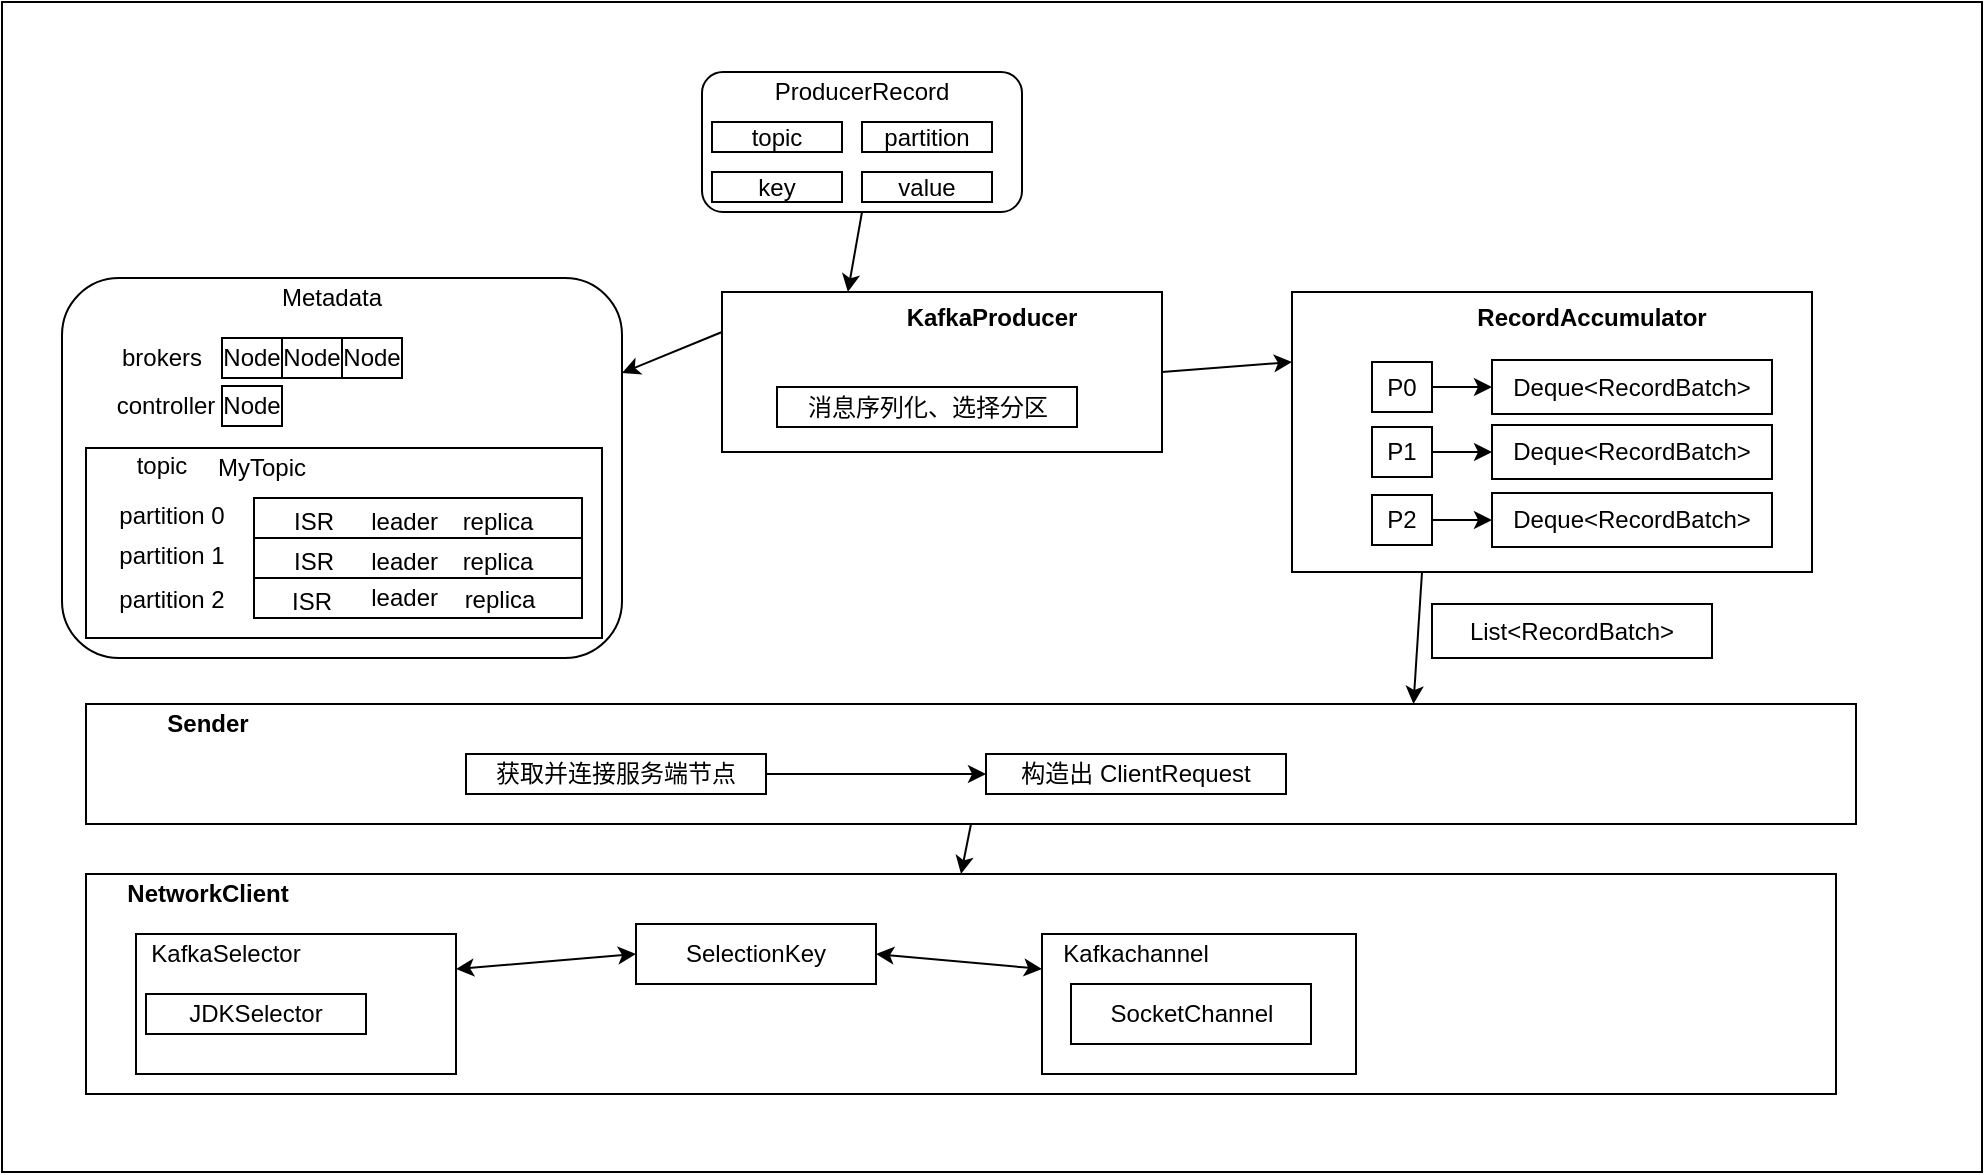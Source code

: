<mxfile version="20.7.4" type="github">
  <diagram id="c-ZiDP76YGCTGs694rVp" name="Producer">
    <mxGraphModel dx="2117" dy="1771" grid="1" gridSize="10" guides="1" tooltips="1" connect="1" arrows="1" fold="1" page="1" pageScale="1" pageWidth="827" pageHeight="1169" math="0" shadow="0">
      <root>
        <mxCell id="0" />
        <mxCell id="1" parent="0" />
        <mxCell id="AODso3d17E0ccuLv2q-S-21" value="" style="rounded=0;whiteSpace=wrap;html=1;" parent="1" vertex="1">
          <mxGeometry x="-330" y="-75" width="990" height="585" as="geometry" />
        </mxCell>
        <mxCell id="VHj0I78YaaIwX5K1_NTm-5" value="" style="rounded=1;whiteSpace=wrap;html=1;" parent="1" vertex="1">
          <mxGeometry x="-300" y="63" width="280" height="190" as="geometry" />
        </mxCell>
        <mxCell id="VHj0I78YaaIwX5K1_NTm-33" value="" style="rounded=0;whiteSpace=wrap;html=1;" parent="1" vertex="1">
          <mxGeometry x="-288" y="148" width="258" height="95" as="geometry" />
        </mxCell>
        <mxCell id="goH0uiZRZ-OZr7PwWCnZ-1" value="" style="rounded=0;whiteSpace=wrap;html=1;" parent="1" vertex="1">
          <mxGeometry x="30" y="70" width="220" height="80" as="geometry" />
        </mxCell>
        <mxCell id="goH0uiZRZ-OZr7PwWCnZ-2" value="" style="endArrow=classic;html=1;exitX=0.5;exitY=1;exitDx=0;exitDy=0;entryX=0.286;entryY=0;entryDx=0;entryDy=0;entryPerimeter=0;" parent="1" source="goH0uiZRZ-OZr7PwWCnZ-5" target="goH0uiZRZ-OZr7PwWCnZ-1" edge="1">
          <mxGeometry width="50" height="50" relative="1" as="geometry">
            <mxPoint x="140" y="50" as="sourcePoint" />
            <mxPoint x="140" y="70" as="targetPoint" />
          </mxGeometry>
        </mxCell>
        <mxCell id="goH0uiZRZ-OZr7PwWCnZ-3" value="&lt;b&gt;KafkaProducer&lt;/b&gt;" style="text;html=1;strokeColor=none;fillColor=none;align=center;verticalAlign=middle;whiteSpace=wrap;rounded=0;" parent="1" vertex="1">
          <mxGeometry x="145" y="73" width="40" height="20" as="geometry" />
        </mxCell>
        <mxCell id="goH0uiZRZ-OZr7PwWCnZ-5" value="" style="rounded=1;whiteSpace=wrap;html=1;" parent="1" vertex="1">
          <mxGeometry x="20" y="-40" width="160" height="70" as="geometry" />
        </mxCell>
        <mxCell id="goH0uiZRZ-OZr7PwWCnZ-6" value="ProducerRecord" style="text;html=1;strokeColor=none;fillColor=none;align=center;verticalAlign=middle;whiteSpace=wrap;rounded=0;" parent="1" vertex="1">
          <mxGeometry x="80" y="-40" width="40" height="20" as="geometry" />
        </mxCell>
        <mxCell id="goH0uiZRZ-OZr7PwWCnZ-8" value="topic" style="rounded=0;whiteSpace=wrap;html=1;" parent="1" vertex="1">
          <mxGeometry x="25" y="-15" width="65" height="15" as="geometry" />
        </mxCell>
        <mxCell id="goH0uiZRZ-OZr7PwWCnZ-10" value="partition" style="rounded=0;whiteSpace=wrap;html=1;" parent="1" vertex="1">
          <mxGeometry x="100" y="-15" width="65" height="15" as="geometry" />
        </mxCell>
        <mxCell id="goH0uiZRZ-OZr7PwWCnZ-11" value="key" style="rounded=0;whiteSpace=wrap;html=1;" parent="1" vertex="1">
          <mxGeometry x="25" y="10" width="65" height="15" as="geometry" />
        </mxCell>
        <mxCell id="goH0uiZRZ-OZr7PwWCnZ-13" value="value" style="rounded=0;whiteSpace=wrap;html=1;" parent="1" vertex="1">
          <mxGeometry x="100" y="10" width="65" height="15" as="geometry" />
        </mxCell>
        <mxCell id="goH0uiZRZ-OZr7PwWCnZ-15" value="" style="rounded=0;whiteSpace=wrap;html=1;" parent="1" vertex="1">
          <mxGeometry x="315" y="70" width="260" height="140" as="geometry" />
        </mxCell>
        <mxCell id="goH0uiZRZ-OZr7PwWCnZ-16" value="&lt;b&gt;RecordAccumulator&lt;/b&gt;" style="text;html=1;strokeColor=none;fillColor=none;align=center;verticalAlign=middle;whiteSpace=wrap;rounded=0;" parent="1" vertex="1">
          <mxGeometry x="445" y="73" width="40" height="20" as="geometry" />
        </mxCell>
        <mxCell id="VHj0I78YaaIwX5K1_NTm-4" value="Metadata" style="text;html=1;strokeColor=none;fillColor=none;align=center;verticalAlign=middle;whiteSpace=wrap;rounded=0;" parent="1" vertex="1">
          <mxGeometry x="-185" y="63" width="40" height="20" as="geometry" />
        </mxCell>
        <mxCell id="VHj0I78YaaIwX5K1_NTm-6" value="Node" style="rounded=0;whiteSpace=wrap;html=1;" parent="1" vertex="1">
          <mxGeometry x="-220" y="93" width="30" height="20" as="geometry" />
        </mxCell>
        <mxCell id="VHj0I78YaaIwX5K1_NTm-7" value="" style="rounded=0;whiteSpace=wrap;html=1;" parent="1" vertex="1">
          <mxGeometry x="-204" y="173" width="164" height="20" as="geometry" />
        </mxCell>
        <mxCell id="VHj0I78YaaIwX5K1_NTm-8" value="brokers" style="text;html=1;strokeColor=none;fillColor=none;align=center;verticalAlign=middle;whiteSpace=wrap;rounded=0;" parent="1" vertex="1">
          <mxGeometry x="-270" y="93" width="40" height="20" as="geometry" />
        </mxCell>
        <mxCell id="VHj0I78YaaIwX5K1_NTm-9" value="&lt;span style=&quot;white-space: normal&quot;&gt;Node&lt;/span&gt;" style="rounded=0;whiteSpace=wrap;html=1;" parent="1" vertex="1">
          <mxGeometry x="-190" y="93" width="30" height="20" as="geometry" />
        </mxCell>
        <mxCell id="VHj0I78YaaIwX5K1_NTm-10" value="&lt;span style=&quot;white-space: normal&quot;&gt;Node&lt;/span&gt;" style="rounded=0;whiteSpace=wrap;html=1;" parent="1" vertex="1">
          <mxGeometry x="-160" y="93" width="30" height="20" as="geometry" />
        </mxCell>
        <mxCell id="VHj0I78YaaIwX5K1_NTm-12" value="&lt;span style=&quot;white-space: normal&quot;&gt;Node&lt;/span&gt;" style="rounded=0;whiteSpace=wrap;html=1;" parent="1" vertex="1">
          <mxGeometry x="-220" y="117" width="30" height="20" as="geometry" />
        </mxCell>
        <mxCell id="VHj0I78YaaIwX5K1_NTm-13" value="controller" style="text;html=1;strokeColor=none;fillColor=none;align=center;verticalAlign=middle;whiteSpace=wrap;rounded=0;" parent="1" vertex="1">
          <mxGeometry x="-268" y="117" width="40" height="20" as="geometry" />
        </mxCell>
        <mxCell id="VHj0I78YaaIwX5K1_NTm-16" value="topic" style="text;html=1;strokeColor=none;fillColor=none;align=center;verticalAlign=middle;whiteSpace=wrap;rounded=0;" parent="1" vertex="1">
          <mxGeometry x="-270" y="147" width="40" height="20" as="geometry" />
        </mxCell>
        <mxCell id="VHj0I78YaaIwX5K1_NTm-17" value="MyTopic" style="text;html=1;strokeColor=none;fillColor=none;align=center;verticalAlign=middle;whiteSpace=wrap;rounded=0;" parent="1" vertex="1">
          <mxGeometry x="-220" y="148" width="40" height="20" as="geometry" />
        </mxCell>
        <mxCell id="VHj0I78YaaIwX5K1_NTm-19" value="partition 0" style="text;html=1;strokeColor=none;fillColor=none;align=center;verticalAlign=middle;whiteSpace=wrap;rounded=0;" parent="1" vertex="1">
          <mxGeometry x="-275" y="171.5" width="60" height="20" as="geometry" />
        </mxCell>
        <mxCell id="VHj0I78YaaIwX5K1_NTm-20" value="leader&amp;nbsp;" style="text;html=1;strokeColor=none;fillColor=none;align=center;verticalAlign=middle;whiteSpace=wrap;rounded=0;" parent="1" vertex="1">
          <mxGeometry x="-152" y="175" width="50" height="19" as="geometry" />
        </mxCell>
        <mxCell id="VHj0I78YaaIwX5K1_NTm-21" value="ISR" style="text;html=1;strokeColor=none;fillColor=none;align=center;verticalAlign=middle;whiteSpace=wrap;rounded=0;" parent="1" vertex="1">
          <mxGeometry x="-195" y="176" width="42" height="18" as="geometry" />
        </mxCell>
        <mxCell id="VHj0I78YaaIwX5K1_NTm-22" value="replica" style="text;html=1;strokeColor=none;fillColor=none;align=center;verticalAlign=middle;whiteSpace=wrap;rounded=0;" parent="1" vertex="1">
          <mxGeometry x="-102" y="176" width="40" height="17" as="geometry" />
        </mxCell>
        <mxCell id="VHj0I78YaaIwX5K1_NTm-23" value="" style="rounded=0;whiteSpace=wrap;html=1;" parent="1" vertex="1">
          <mxGeometry x="-204" y="193" width="164" height="20" as="geometry" />
        </mxCell>
        <mxCell id="VHj0I78YaaIwX5K1_NTm-24" value="partition 1" style="text;html=1;strokeColor=none;fillColor=none;align=center;verticalAlign=middle;whiteSpace=wrap;rounded=0;" parent="1" vertex="1">
          <mxGeometry x="-275" y="191.5" width="60" height="20" as="geometry" />
        </mxCell>
        <mxCell id="VHj0I78YaaIwX5K1_NTm-25" value="leader&amp;nbsp;" style="text;html=1;strokeColor=none;fillColor=none;align=center;verticalAlign=middle;whiteSpace=wrap;rounded=0;" parent="1" vertex="1">
          <mxGeometry x="-152" y="195" width="50" height="19" as="geometry" />
        </mxCell>
        <mxCell id="VHj0I78YaaIwX5K1_NTm-26" value="ISR" style="text;html=1;strokeColor=none;fillColor=none;align=center;verticalAlign=middle;whiteSpace=wrap;rounded=0;" parent="1" vertex="1">
          <mxGeometry x="-195" y="196" width="42" height="18" as="geometry" />
        </mxCell>
        <mxCell id="VHj0I78YaaIwX5K1_NTm-27" value="replica" style="text;html=1;strokeColor=none;fillColor=none;align=center;verticalAlign=middle;whiteSpace=wrap;rounded=0;" parent="1" vertex="1">
          <mxGeometry x="-102" y="196" width="40" height="17" as="geometry" />
        </mxCell>
        <mxCell id="VHj0I78YaaIwX5K1_NTm-28" value="" style="rounded=0;whiteSpace=wrap;html=1;" parent="1" vertex="1">
          <mxGeometry x="-204" y="213" width="164" height="20" as="geometry" />
        </mxCell>
        <mxCell id="VHj0I78YaaIwX5K1_NTm-29" value="partition 2" style="text;html=1;strokeColor=none;fillColor=none;align=center;verticalAlign=middle;whiteSpace=wrap;rounded=0;" parent="1" vertex="1">
          <mxGeometry x="-275" y="213.5" width="60" height="20" as="geometry" />
        </mxCell>
        <mxCell id="VHj0I78YaaIwX5K1_NTm-30" value="replica" style="text;html=1;strokeColor=none;fillColor=none;align=center;verticalAlign=middle;whiteSpace=wrap;rounded=0;" parent="1" vertex="1">
          <mxGeometry x="-101" y="215" width="40" height="17" as="geometry" />
        </mxCell>
        <mxCell id="VHj0I78YaaIwX5K1_NTm-31" value="ISR" style="text;html=1;strokeColor=none;fillColor=none;align=center;verticalAlign=middle;whiteSpace=wrap;rounded=0;" parent="1" vertex="1">
          <mxGeometry x="-196" y="216" width="42" height="18" as="geometry" />
        </mxCell>
        <mxCell id="VHj0I78YaaIwX5K1_NTm-32" value="leader&amp;nbsp;" style="text;html=1;strokeColor=none;fillColor=none;align=center;verticalAlign=middle;whiteSpace=wrap;rounded=0;" parent="1" vertex="1">
          <mxGeometry x="-152" y="213" width="50" height="19" as="geometry" />
        </mxCell>
        <mxCell id="VHj0I78YaaIwX5K1_NTm-34" value="" style="endArrow=classic;html=1;exitX=0;exitY=0.25;exitDx=0;exitDy=0;entryX=1;entryY=0.25;entryDx=0;entryDy=0;" parent="1" source="goH0uiZRZ-OZr7PwWCnZ-1" target="VHj0I78YaaIwX5K1_NTm-5" edge="1">
          <mxGeometry width="50" height="50" relative="1" as="geometry">
            <mxPoint x="20" y="110" as="sourcePoint" />
            <mxPoint x="70" y="60" as="targetPoint" />
          </mxGeometry>
        </mxCell>
        <mxCell id="VHj0I78YaaIwX5K1_NTm-35" value="消息序列化、选择分区" style="rounded=0;whiteSpace=wrap;html=1;" parent="1" vertex="1">
          <mxGeometry x="57.5" y="117.5" width="150" height="20" as="geometry" />
        </mxCell>
        <mxCell id="VHj0I78YaaIwX5K1_NTm-37" value="P0" style="rounded=0;whiteSpace=wrap;html=1;" parent="1" vertex="1">
          <mxGeometry x="355" y="105" width="30" height="25" as="geometry" />
        </mxCell>
        <mxCell id="VHj0I78YaaIwX5K1_NTm-38" value="&lt;span style=&quot;white-space: normal&quot;&gt;Deque&amp;lt;RecordBatch&amp;gt;&lt;/span&gt;" style="rounded=0;whiteSpace=wrap;html=1;" parent="1" vertex="1">
          <mxGeometry x="415" y="104" width="140" height="27" as="geometry" />
        </mxCell>
        <mxCell id="VHj0I78YaaIwX5K1_NTm-41" value="" style="endArrow=classic;html=1;exitX=1;exitY=0.5;exitDx=0;exitDy=0;entryX=0;entryY=0.5;entryDx=0;entryDy=0;" parent="1" source="VHj0I78YaaIwX5K1_NTm-37" target="VHj0I78YaaIwX5K1_NTm-38" edge="1">
          <mxGeometry width="50" height="50" relative="1" as="geometry">
            <mxPoint x="425" y="120" as="sourcePoint" />
            <mxPoint x="475" y="70" as="targetPoint" />
          </mxGeometry>
        </mxCell>
        <mxCell id="VHj0I78YaaIwX5K1_NTm-42" value="P1" style="rounded=0;whiteSpace=wrap;html=1;" parent="1" vertex="1">
          <mxGeometry x="355" y="137.5" width="30" height="25" as="geometry" />
        </mxCell>
        <mxCell id="VHj0I78YaaIwX5K1_NTm-43" value="&lt;span style=&quot;white-space: normal&quot;&gt;Deque&amp;lt;RecordBatch&amp;gt;&lt;/span&gt;" style="rounded=0;whiteSpace=wrap;html=1;" parent="1" vertex="1">
          <mxGeometry x="415" y="136.5" width="140" height="27" as="geometry" />
        </mxCell>
        <mxCell id="VHj0I78YaaIwX5K1_NTm-44" value="" style="endArrow=classic;html=1;exitX=1;exitY=0.5;exitDx=0;exitDy=0;entryX=0;entryY=0.5;entryDx=0;entryDy=0;" parent="1" source="VHj0I78YaaIwX5K1_NTm-42" target="VHj0I78YaaIwX5K1_NTm-43" edge="1">
          <mxGeometry width="50" height="50" relative="1" as="geometry">
            <mxPoint x="425" y="152.5" as="sourcePoint" />
            <mxPoint x="475" y="102.5" as="targetPoint" />
          </mxGeometry>
        </mxCell>
        <mxCell id="VHj0I78YaaIwX5K1_NTm-45" value="P2" style="rounded=0;whiteSpace=wrap;html=1;" parent="1" vertex="1">
          <mxGeometry x="355" y="171.5" width="30" height="25" as="geometry" />
        </mxCell>
        <mxCell id="VHj0I78YaaIwX5K1_NTm-46" value="&lt;span style=&quot;white-space: normal&quot;&gt;Deque&amp;lt;RecordBatch&amp;gt;&lt;/span&gt;" style="rounded=0;whiteSpace=wrap;html=1;" parent="1" vertex="1">
          <mxGeometry x="415" y="170.5" width="140" height="27" as="geometry" />
        </mxCell>
        <mxCell id="VHj0I78YaaIwX5K1_NTm-47" value="" style="endArrow=classic;html=1;exitX=1;exitY=0.5;exitDx=0;exitDy=0;entryX=0;entryY=0.5;entryDx=0;entryDy=0;" parent="1" source="VHj0I78YaaIwX5K1_NTm-45" target="VHj0I78YaaIwX5K1_NTm-46" edge="1">
          <mxGeometry width="50" height="50" relative="1" as="geometry">
            <mxPoint x="425" y="186.5" as="sourcePoint" />
            <mxPoint x="475" y="136.5" as="targetPoint" />
          </mxGeometry>
        </mxCell>
        <mxCell id="VHj0I78YaaIwX5K1_NTm-48" value="" style="endArrow=classic;html=1;exitX=1;exitY=0.5;exitDx=0;exitDy=0;entryX=0;entryY=0.25;entryDx=0;entryDy=0;" parent="1" source="goH0uiZRZ-OZr7PwWCnZ-1" target="goH0uiZRZ-OZr7PwWCnZ-15" edge="1">
          <mxGeometry width="50" height="50" relative="1" as="geometry">
            <mxPoint x="430" y="80" as="sourcePoint" />
            <mxPoint x="480" y="30" as="targetPoint" />
          </mxGeometry>
        </mxCell>
        <mxCell id="VHj0I78YaaIwX5K1_NTm-49" value="" style="rounded=0;whiteSpace=wrap;html=1;" parent="1" vertex="1">
          <mxGeometry x="-288" y="276" width="885" height="60" as="geometry" />
        </mxCell>
        <mxCell id="VHj0I78YaaIwX5K1_NTm-50" value="&lt;b&gt;Sender&lt;/b&gt;" style="text;html=1;strokeColor=none;fillColor=none;align=center;verticalAlign=middle;whiteSpace=wrap;rounded=0;" parent="1" vertex="1">
          <mxGeometry x="-247" y="276" width="40" height="20" as="geometry" />
        </mxCell>
        <mxCell id="AODso3d17E0ccuLv2q-S-1" value="" style="rounded=0;whiteSpace=wrap;html=1;" parent="1" vertex="1">
          <mxGeometry x="-288" y="361" width="875" height="110" as="geometry" />
        </mxCell>
        <mxCell id="AODso3d17E0ccuLv2q-S-2" value="&lt;b&gt;NetworkClient&lt;/b&gt;" style="text;html=1;strokeColor=none;fillColor=none;align=center;verticalAlign=middle;whiteSpace=wrap;rounded=0;" parent="1" vertex="1">
          <mxGeometry x="-247" y="361" width="40" height="20" as="geometry" />
        </mxCell>
        <mxCell id="AODso3d17E0ccuLv2q-S-3" value="" style="endArrow=classic;html=1;exitX=0.25;exitY=1;exitDx=0;exitDy=0;entryX=0.75;entryY=0;entryDx=0;entryDy=0;" parent="1" source="goH0uiZRZ-OZr7PwWCnZ-15" target="VHj0I78YaaIwX5K1_NTm-49" edge="1">
          <mxGeometry width="50" height="50" relative="1" as="geometry">
            <mxPoint x="480" y="305" as="sourcePoint" />
            <mxPoint x="660" y="280" as="targetPoint" />
          </mxGeometry>
        </mxCell>
        <mxCell id="AODso3d17E0ccuLv2q-S-4" value="&lt;span style=&quot;white-space: normal&quot;&gt;List&amp;lt;RecordBatch&amp;gt;&lt;/span&gt;" style="rounded=0;whiteSpace=wrap;html=1;" parent="1" vertex="1">
          <mxGeometry x="385" y="226" width="140" height="27" as="geometry" />
        </mxCell>
        <mxCell id="AODso3d17E0ccuLv2q-S-5" value="构造出 ClientRequest" style="rounded=0;whiteSpace=wrap;html=1;" parent="1" vertex="1">
          <mxGeometry x="162" y="301" width="150" height="20" as="geometry" />
        </mxCell>
        <mxCell id="AODso3d17E0ccuLv2q-S-6" value="" style="endArrow=classic;html=1;exitX=0.5;exitY=1;exitDx=0;exitDy=0;entryX=0.5;entryY=0;entryDx=0;entryDy=0;" parent="1" source="VHj0I78YaaIwX5K1_NTm-49" target="AODso3d17E0ccuLv2q-S-1" edge="1">
          <mxGeometry width="50" height="50" relative="1" as="geometry">
            <mxPoint x="260" y="356" as="sourcePoint" />
            <mxPoint x="93.75" y="456" as="targetPoint" />
          </mxGeometry>
        </mxCell>
        <mxCell id="AODso3d17E0ccuLv2q-S-7" value="获取并连接服务端节点" style="rounded=0;whiteSpace=wrap;html=1;" parent="1" vertex="1">
          <mxGeometry x="-98" y="301" width="150" height="20" as="geometry" />
        </mxCell>
        <mxCell id="AODso3d17E0ccuLv2q-S-8" value="" style="endArrow=classic;html=1;entryX=0;entryY=0.5;entryDx=0;entryDy=0;exitX=1;exitY=0.5;exitDx=0;exitDy=0;" parent="1" source="AODso3d17E0ccuLv2q-S-7" target="AODso3d17E0ccuLv2q-S-5" edge="1">
          <mxGeometry width="50" height="50" relative="1" as="geometry">
            <mxPoint x="307" y="541" as="sourcePoint" />
            <mxPoint x="327" y="461" as="targetPoint" />
          </mxGeometry>
        </mxCell>
        <mxCell id="AODso3d17E0ccuLv2q-S-9" value="" style="rounded=0;whiteSpace=wrap;html=1;" parent="1" vertex="1">
          <mxGeometry x="-263" y="391" width="160" height="70" as="geometry" />
        </mxCell>
        <mxCell id="AODso3d17E0ccuLv2q-S-10" value="KafkaSelector" style="text;html=1;strokeColor=none;fillColor=none;align=center;verticalAlign=middle;whiteSpace=wrap;rounded=0;" parent="1" vertex="1">
          <mxGeometry x="-238" y="391" width="40" height="20" as="geometry" />
        </mxCell>
        <mxCell id="AODso3d17E0ccuLv2q-S-11" value="JDKSelector" style="rounded=0;whiteSpace=wrap;html=1;" parent="1" vertex="1">
          <mxGeometry x="-258" y="421" width="110" height="20" as="geometry" />
        </mxCell>
        <mxCell id="AODso3d17E0ccuLv2q-S-14" value="SelectionKey" style="rounded=0;whiteSpace=wrap;html=1;" parent="1" vertex="1">
          <mxGeometry x="-13" y="386" width="120" height="30" as="geometry" />
        </mxCell>
        <mxCell id="AODso3d17E0ccuLv2q-S-15" value="" style="rounded=0;whiteSpace=wrap;html=1;" parent="1" vertex="1">
          <mxGeometry x="190" y="391" width="157" height="70" as="geometry" />
        </mxCell>
        <mxCell id="AODso3d17E0ccuLv2q-S-16" value="Kafkachannel" style="text;html=1;strokeColor=none;fillColor=none;align=center;verticalAlign=middle;whiteSpace=wrap;rounded=0;" parent="1" vertex="1">
          <mxGeometry x="217" y="391" width="40" height="20" as="geometry" />
        </mxCell>
        <mxCell id="AODso3d17E0ccuLv2q-S-18" value="SocketChannel" style="rounded=0;whiteSpace=wrap;html=1;" parent="1" vertex="1">
          <mxGeometry x="204.5" y="416" width="120" height="30" as="geometry" />
        </mxCell>
        <mxCell id="AODso3d17E0ccuLv2q-S-19" value="" style="endArrow=classic;startArrow=classic;html=1;exitX=1;exitY=0.25;exitDx=0;exitDy=0;entryX=0;entryY=0.5;entryDx=0;entryDy=0;" parent="1" source="AODso3d17E0ccuLv2q-S-9" target="AODso3d17E0ccuLv2q-S-14" edge="1">
          <mxGeometry width="50" height="50" relative="1" as="geometry">
            <mxPoint x="-83" y="441" as="sourcePoint" />
            <mxPoint x="-33" y="391" as="targetPoint" />
          </mxGeometry>
        </mxCell>
        <mxCell id="AODso3d17E0ccuLv2q-S-20" value="" style="endArrow=classic;startArrow=classic;html=1;exitX=1;exitY=0.5;exitDx=0;exitDy=0;entryX=0;entryY=0.25;entryDx=0;entryDy=0;" parent="1" source="AODso3d17E0ccuLv2q-S-14" target="AODso3d17E0ccuLv2q-S-15" edge="1">
          <mxGeometry width="50" height="50" relative="1" as="geometry">
            <mxPoint x="167" y="561" as="sourcePoint" />
            <mxPoint x="217" y="511" as="targetPoint" />
          </mxGeometry>
        </mxCell>
      </root>
    </mxGraphModel>
  </diagram>
</mxfile>
